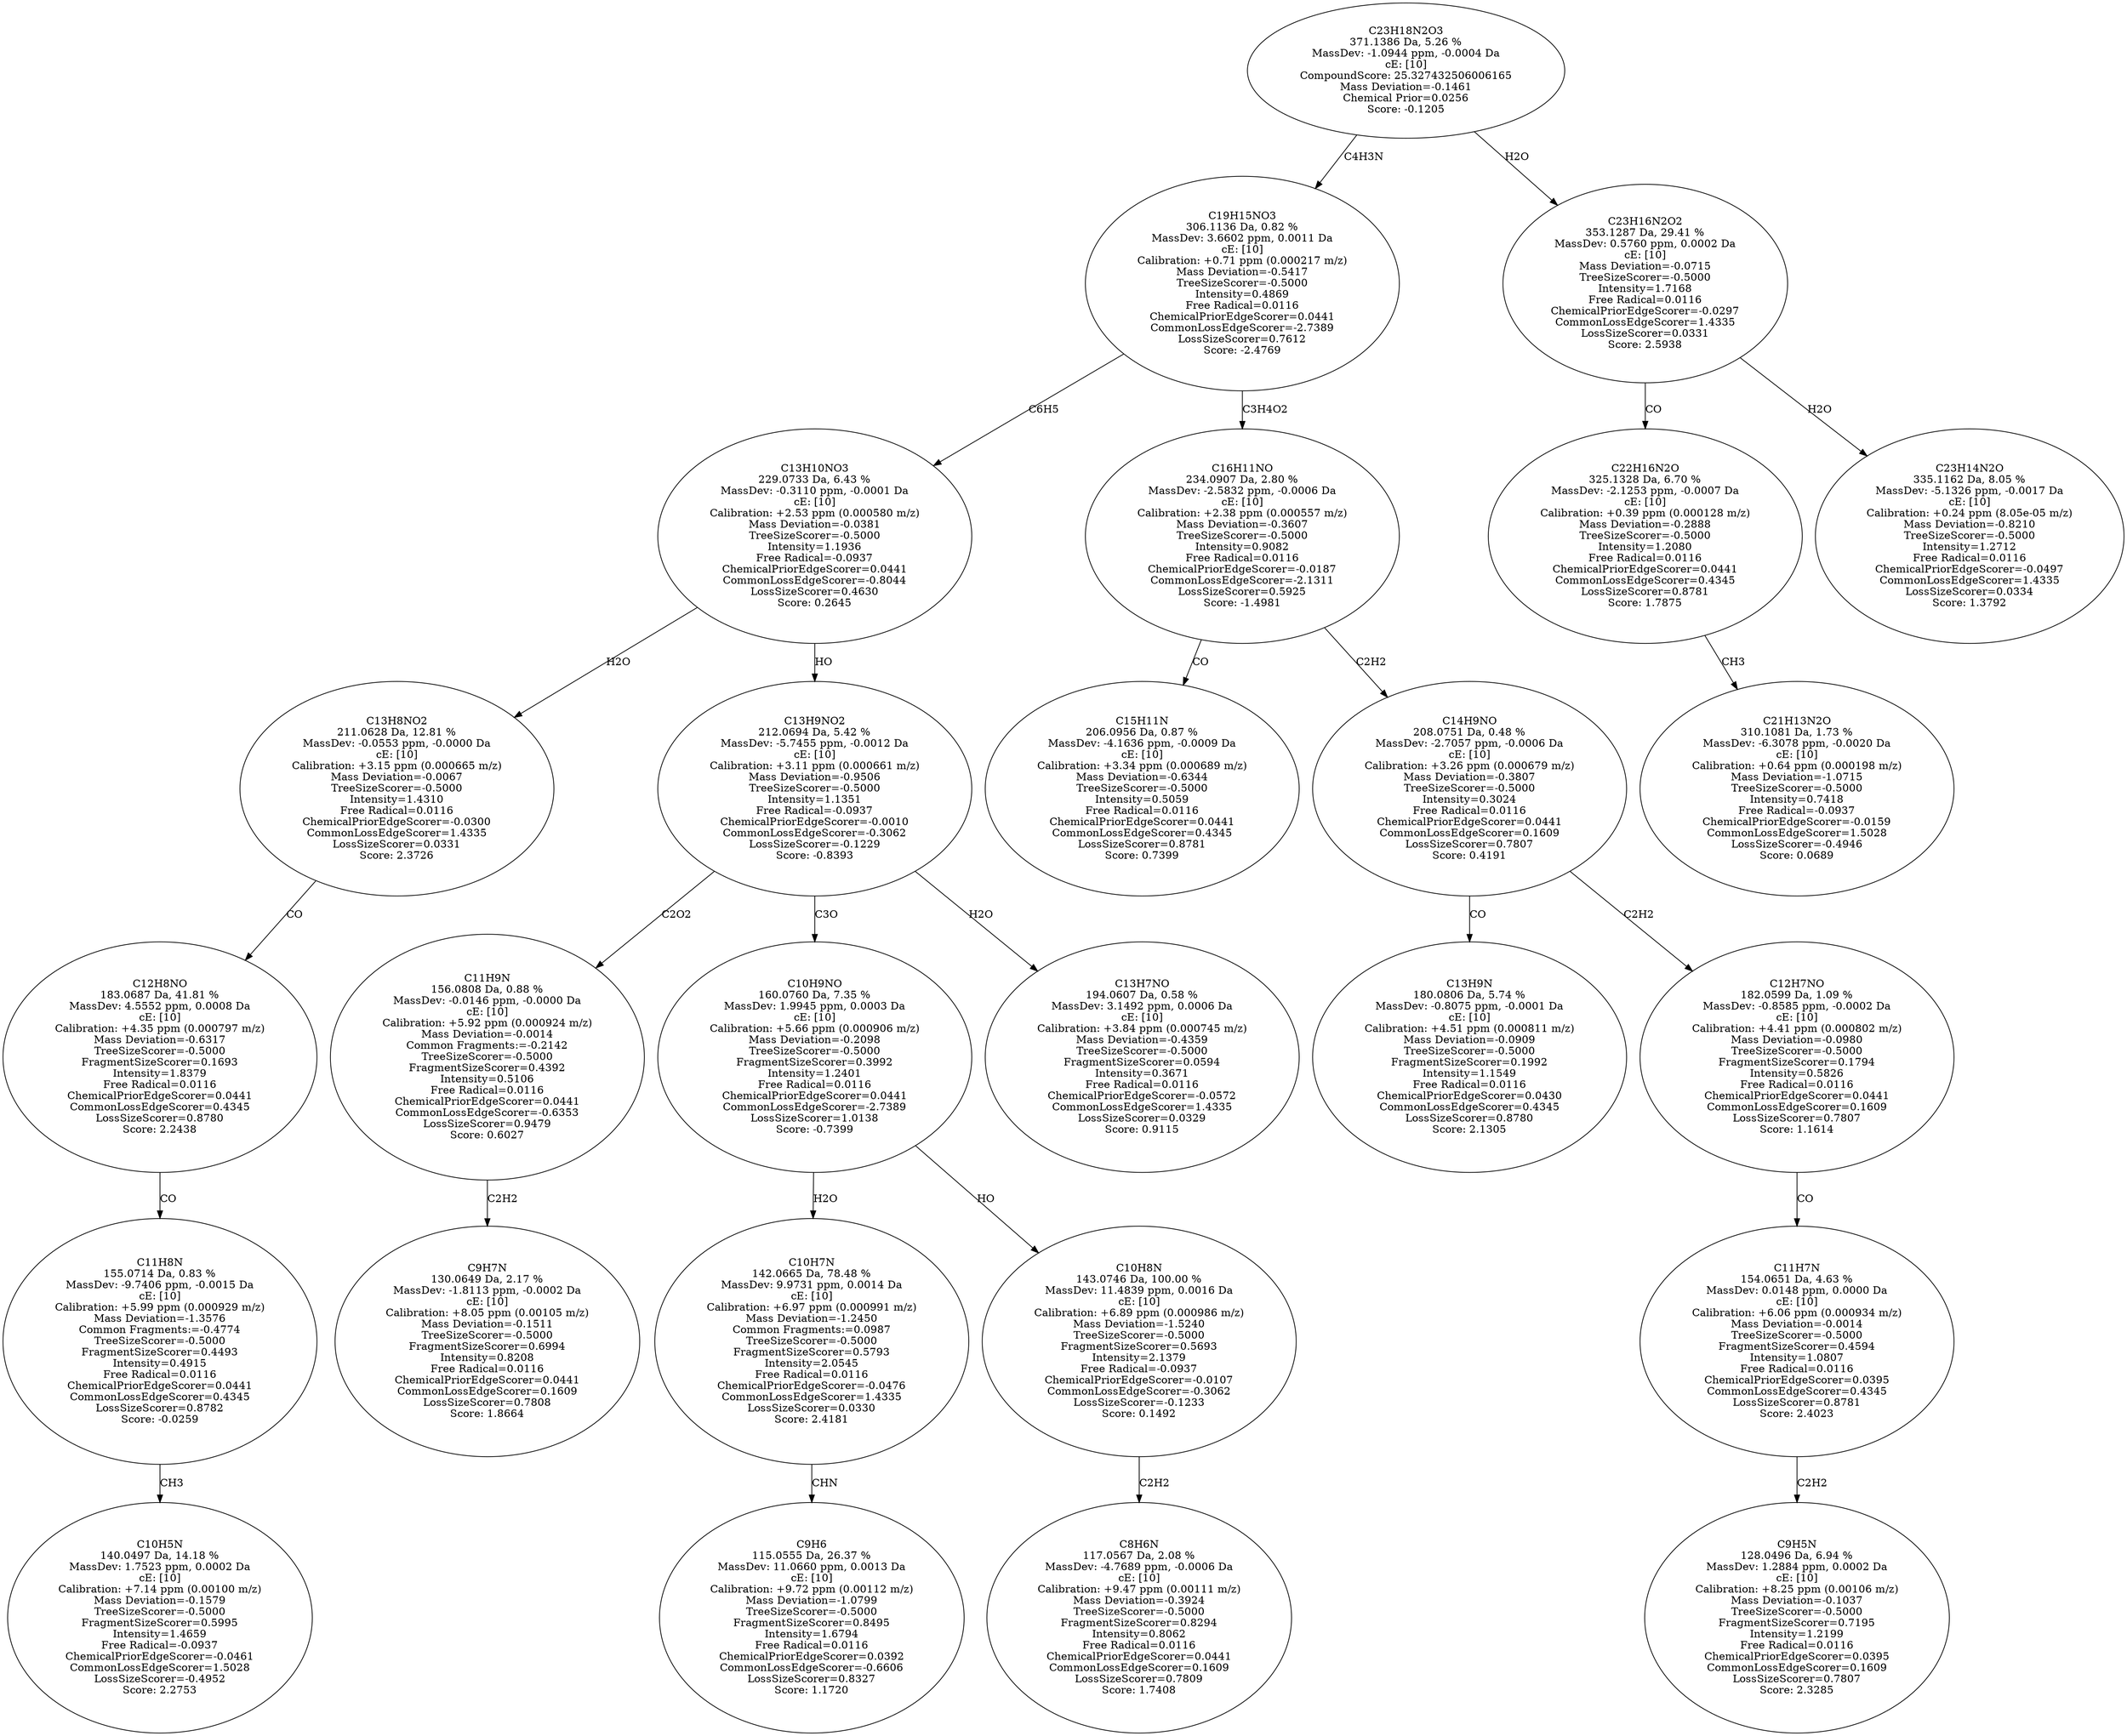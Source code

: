 strict digraph {
v1 [label="C10H5N\n140.0497 Da, 14.18 %\nMassDev: 1.7523 ppm, 0.0002 Da\ncE: [10]\nCalibration: +7.14 ppm (0.00100 m/z)\nMass Deviation=-0.1579\nTreeSizeScorer=-0.5000\nFragmentSizeScorer=0.5995\nIntensity=1.4659\nFree Radical=-0.0937\nChemicalPriorEdgeScorer=-0.0461\nCommonLossEdgeScorer=1.5028\nLossSizeScorer=-0.4952\nScore: 2.2753"];
v2 [label="C11H8N\n155.0714 Da, 0.83 %\nMassDev: -9.7406 ppm, -0.0015 Da\ncE: [10]\nCalibration: +5.99 ppm (0.000929 m/z)\nMass Deviation=-1.3576\nCommon Fragments:=-0.4774\nTreeSizeScorer=-0.5000\nFragmentSizeScorer=0.4493\nIntensity=0.4915\nFree Radical=0.0116\nChemicalPriorEdgeScorer=0.0441\nCommonLossEdgeScorer=0.4345\nLossSizeScorer=0.8782\nScore: -0.0259"];
v3 [label="C12H8NO\n183.0687 Da, 41.81 %\nMassDev: 4.5552 ppm, 0.0008 Da\ncE: [10]\nCalibration: +4.35 ppm (0.000797 m/z)\nMass Deviation=-0.6317\nTreeSizeScorer=-0.5000\nFragmentSizeScorer=0.1693\nIntensity=1.8379\nFree Radical=0.0116\nChemicalPriorEdgeScorer=0.0441\nCommonLossEdgeScorer=0.4345\nLossSizeScorer=0.8780\nScore: 2.2438"];
v4 [label="C13H8NO2\n211.0628 Da, 12.81 %\nMassDev: -0.0553 ppm, -0.0000 Da\ncE: [10]\nCalibration: +3.15 ppm (0.000665 m/z)\nMass Deviation=-0.0067\nTreeSizeScorer=-0.5000\nIntensity=1.4310\nFree Radical=0.0116\nChemicalPriorEdgeScorer=-0.0300\nCommonLossEdgeScorer=1.4335\nLossSizeScorer=0.0331\nScore: 2.3726"];
v5 [label="C9H7N\n130.0649 Da, 2.17 %\nMassDev: -1.8113 ppm, -0.0002 Da\ncE: [10]\nCalibration: +8.05 ppm (0.00105 m/z)\nMass Deviation=-0.1511\nTreeSizeScorer=-0.5000\nFragmentSizeScorer=0.6994\nIntensity=0.8208\nFree Radical=0.0116\nChemicalPriorEdgeScorer=0.0441\nCommonLossEdgeScorer=0.1609\nLossSizeScorer=0.7808\nScore: 1.8664"];
v6 [label="C11H9N\n156.0808 Da, 0.88 %\nMassDev: -0.0146 ppm, -0.0000 Da\ncE: [10]\nCalibration: +5.92 ppm (0.000924 m/z)\nMass Deviation=-0.0014\nCommon Fragments:=-0.2142\nTreeSizeScorer=-0.5000\nFragmentSizeScorer=0.4392\nIntensity=0.5106\nFree Radical=0.0116\nChemicalPriorEdgeScorer=0.0441\nCommonLossEdgeScorer=-0.6353\nLossSizeScorer=0.9479\nScore: 0.6027"];
v7 [label="C9H6\n115.0555 Da, 26.37 %\nMassDev: 11.0660 ppm, 0.0013 Da\ncE: [10]\nCalibration: +9.72 ppm (0.00112 m/z)\nMass Deviation=-1.0799\nTreeSizeScorer=-0.5000\nFragmentSizeScorer=0.8495\nIntensity=1.6794\nFree Radical=0.0116\nChemicalPriorEdgeScorer=0.0392\nCommonLossEdgeScorer=-0.6606\nLossSizeScorer=0.8327\nScore: 1.1720"];
v8 [label="C10H7N\n142.0665 Da, 78.48 %\nMassDev: 9.9731 ppm, 0.0014 Da\ncE: [10]\nCalibration: +6.97 ppm (0.000991 m/z)\nMass Deviation=-1.2450\nCommon Fragments:=0.0987\nTreeSizeScorer=-0.5000\nFragmentSizeScorer=0.5793\nIntensity=2.0545\nFree Radical=0.0116\nChemicalPriorEdgeScorer=-0.0476\nCommonLossEdgeScorer=1.4335\nLossSizeScorer=0.0330\nScore: 2.4181"];
v9 [label="C8H6N\n117.0567 Da, 2.08 %\nMassDev: -4.7689 ppm, -0.0006 Da\ncE: [10]\nCalibration: +9.47 ppm (0.00111 m/z)\nMass Deviation=-0.3924\nTreeSizeScorer=-0.5000\nFragmentSizeScorer=0.8294\nIntensity=0.8062\nFree Radical=0.0116\nChemicalPriorEdgeScorer=0.0441\nCommonLossEdgeScorer=0.1609\nLossSizeScorer=0.7809\nScore: 1.7408"];
v10 [label="C10H8N\n143.0746 Da, 100.00 %\nMassDev: 11.4839 ppm, 0.0016 Da\ncE: [10]\nCalibration: +6.89 ppm (0.000986 m/z)\nMass Deviation=-1.5240\nTreeSizeScorer=-0.5000\nFragmentSizeScorer=0.5693\nIntensity=2.1379\nFree Radical=-0.0937\nChemicalPriorEdgeScorer=-0.0107\nCommonLossEdgeScorer=-0.3062\nLossSizeScorer=-0.1233\nScore: 0.1492"];
v11 [label="C10H9NO\n160.0760 Da, 7.35 %\nMassDev: 1.9945 ppm, 0.0003 Da\ncE: [10]\nCalibration: +5.66 ppm (0.000906 m/z)\nMass Deviation=-0.2098\nTreeSizeScorer=-0.5000\nFragmentSizeScorer=0.3992\nIntensity=1.2401\nFree Radical=0.0116\nChemicalPriorEdgeScorer=0.0441\nCommonLossEdgeScorer=-2.7389\nLossSizeScorer=1.0138\nScore: -0.7399"];
v12 [label="C13H7NO\n194.0607 Da, 0.58 %\nMassDev: 3.1492 ppm, 0.0006 Da\ncE: [10]\nCalibration: +3.84 ppm (0.000745 m/z)\nMass Deviation=-0.4359\nTreeSizeScorer=-0.5000\nFragmentSizeScorer=0.0594\nIntensity=0.3671\nFree Radical=0.0116\nChemicalPriorEdgeScorer=-0.0572\nCommonLossEdgeScorer=1.4335\nLossSizeScorer=0.0329\nScore: 0.9115"];
v13 [label="C13H9NO2\n212.0694 Da, 5.42 %\nMassDev: -5.7455 ppm, -0.0012 Da\ncE: [10]\nCalibration: +3.11 ppm (0.000661 m/z)\nMass Deviation=-0.9506\nTreeSizeScorer=-0.5000\nIntensity=1.1351\nFree Radical=-0.0937\nChemicalPriorEdgeScorer=-0.0010\nCommonLossEdgeScorer=-0.3062\nLossSizeScorer=-0.1229\nScore: -0.8393"];
v14 [label="C13H10NO3\n229.0733 Da, 6.43 %\nMassDev: -0.3110 ppm, -0.0001 Da\ncE: [10]\nCalibration: +2.53 ppm (0.000580 m/z)\nMass Deviation=-0.0381\nTreeSizeScorer=-0.5000\nIntensity=1.1936\nFree Radical=-0.0937\nChemicalPriorEdgeScorer=0.0441\nCommonLossEdgeScorer=-0.8044\nLossSizeScorer=0.4630\nScore: 0.2645"];
v15 [label="C15H11N\n206.0956 Da, 0.87 %\nMassDev: -4.1636 ppm, -0.0009 Da\ncE: [10]\nCalibration: +3.34 ppm (0.000689 m/z)\nMass Deviation=-0.6344\nTreeSizeScorer=-0.5000\nIntensity=0.5059\nFree Radical=0.0116\nChemicalPriorEdgeScorer=0.0441\nCommonLossEdgeScorer=0.4345\nLossSizeScorer=0.8781\nScore: 0.7399"];
v16 [label="C13H9N\n180.0806 Da, 5.74 %\nMassDev: -0.8075 ppm, -0.0001 Da\ncE: [10]\nCalibration: +4.51 ppm (0.000811 m/z)\nMass Deviation=-0.0909\nTreeSizeScorer=-0.5000\nFragmentSizeScorer=0.1992\nIntensity=1.1549\nFree Radical=0.0116\nChemicalPriorEdgeScorer=0.0430\nCommonLossEdgeScorer=0.4345\nLossSizeScorer=0.8780\nScore: 2.1305"];
v17 [label="C9H5N\n128.0496 Da, 6.94 %\nMassDev: 1.2884 ppm, 0.0002 Da\ncE: [10]\nCalibration: +8.25 ppm (0.00106 m/z)\nMass Deviation=-0.1037\nTreeSizeScorer=-0.5000\nFragmentSizeScorer=0.7195\nIntensity=1.2199\nFree Radical=0.0116\nChemicalPriorEdgeScorer=0.0395\nCommonLossEdgeScorer=0.1609\nLossSizeScorer=0.7807\nScore: 2.3285"];
v18 [label="C11H7N\n154.0651 Da, 4.63 %\nMassDev: 0.0148 ppm, 0.0000 Da\ncE: [10]\nCalibration: +6.06 ppm (0.000934 m/z)\nMass Deviation=-0.0014\nTreeSizeScorer=-0.5000\nFragmentSizeScorer=0.4594\nIntensity=1.0807\nFree Radical=0.0116\nChemicalPriorEdgeScorer=0.0395\nCommonLossEdgeScorer=0.4345\nLossSizeScorer=0.8781\nScore: 2.4023"];
v19 [label="C12H7NO\n182.0599 Da, 1.09 %\nMassDev: -0.8585 ppm, -0.0002 Da\ncE: [10]\nCalibration: +4.41 ppm (0.000802 m/z)\nMass Deviation=-0.0980\nTreeSizeScorer=-0.5000\nFragmentSizeScorer=0.1794\nIntensity=0.5826\nFree Radical=0.0116\nChemicalPriorEdgeScorer=0.0441\nCommonLossEdgeScorer=0.1609\nLossSizeScorer=0.7807\nScore: 1.1614"];
v20 [label="C14H9NO\n208.0751 Da, 0.48 %\nMassDev: -2.7057 ppm, -0.0006 Da\ncE: [10]\nCalibration: +3.26 ppm (0.000679 m/z)\nMass Deviation=-0.3807\nTreeSizeScorer=-0.5000\nIntensity=0.3024\nFree Radical=0.0116\nChemicalPriorEdgeScorer=0.0441\nCommonLossEdgeScorer=0.1609\nLossSizeScorer=0.7807\nScore: 0.4191"];
v21 [label="C16H11NO\n234.0907 Da, 2.80 %\nMassDev: -2.5832 ppm, -0.0006 Da\ncE: [10]\nCalibration: +2.38 ppm (0.000557 m/z)\nMass Deviation=-0.3607\nTreeSizeScorer=-0.5000\nIntensity=0.9082\nFree Radical=0.0116\nChemicalPriorEdgeScorer=-0.0187\nCommonLossEdgeScorer=-2.1311\nLossSizeScorer=0.5925\nScore: -1.4981"];
v22 [label="C19H15NO3\n306.1136 Da, 0.82 %\nMassDev: 3.6602 ppm, 0.0011 Da\ncE: [10]\nCalibration: +0.71 ppm (0.000217 m/z)\nMass Deviation=-0.5417\nTreeSizeScorer=-0.5000\nIntensity=0.4869\nFree Radical=0.0116\nChemicalPriorEdgeScorer=0.0441\nCommonLossEdgeScorer=-2.7389\nLossSizeScorer=0.7612\nScore: -2.4769"];
v23 [label="C21H13N2O\n310.1081 Da, 1.73 %\nMassDev: -6.3078 ppm, -0.0020 Da\ncE: [10]\nCalibration: +0.64 ppm (0.000198 m/z)\nMass Deviation=-1.0715\nTreeSizeScorer=-0.5000\nIntensity=0.7418\nFree Radical=-0.0937\nChemicalPriorEdgeScorer=-0.0159\nCommonLossEdgeScorer=1.5028\nLossSizeScorer=-0.4946\nScore: 0.0689"];
v24 [label="C22H16N2O\n325.1328 Da, 6.70 %\nMassDev: -2.1253 ppm, -0.0007 Da\ncE: [10]\nCalibration: +0.39 ppm (0.000128 m/z)\nMass Deviation=-0.2888\nTreeSizeScorer=-0.5000\nIntensity=1.2080\nFree Radical=0.0116\nChemicalPriorEdgeScorer=0.0441\nCommonLossEdgeScorer=0.4345\nLossSizeScorer=0.8781\nScore: 1.7875"];
v25 [label="C23H14N2O\n335.1162 Da, 8.05 %\nMassDev: -5.1326 ppm, -0.0017 Da\ncE: [10]\nCalibration: +0.24 ppm (8.05e-05 m/z)\nMass Deviation=-0.8210\nTreeSizeScorer=-0.5000\nIntensity=1.2712\nFree Radical=0.0116\nChemicalPriorEdgeScorer=-0.0497\nCommonLossEdgeScorer=1.4335\nLossSizeScorer=0.0334\nScore: 1.3792"];
v26 [label="C23H16N2O2\n353.1287 Da, 29.41 %\nMassDev: 0.5760 ppm, 0.0002 Da\ncE: [10]\nMass Deviation=-0.0715\nTreeSizeScorer=-0.5000\nIntensity=1.7168\nFree Radical=0.0116\nChemicalPriorEdgeScorer=-0.0297\nCommonLossEdgeScorer=1.4335\nLossSizeScorer=0.0331\nScore: 2.5938"];
v27 [label="C23H18N2O3\n371.1386 Da, 5.26 %\nMassDev: -1.0944 ppm, -0.0004 Da\ncE: [10]\nCompoundScore: 25.327432506006165\nMass Deviation=-0.1461\nChemical Prior=0.0256\nScore: -0.1205"];
v2 -> v1 [label="CH3"];
v3 -> v2 [label="CO"];
v4 -> v3 [label="CO"];
v14 -> v4 [label="H2O"];
v6 -> v5 [label="C2H2"];
v13 -> v6 [label="C2O2"];
v8 -> v7 [label="CHN"];
v11 -> v8 [label="H2O"];
v10 -> v9 [label="C2H2"];
v11 -> v10 [label="HO"];
v13 -> v11 [label="C3O"];
v13 -> v12 [label="H2O"];
v14 -> v13 [label="HO"];
v22 -> v14 [label="C6H5"];
v21 -> v15 [label="CO"];
v20 -> v16 [label="CO"];
v18 -> v17 [label="C2H2"];
v19 -> v18 [label="CO"];
v20 -> v19 [label="C2H2"];
v21 -> v20 [label="C2H2"];
v22 -> v21 [label="C3H4O2"];
v27 -> v22 [label="C4H3N"];
v24 -> v23 [label="CH3"];
v26 -> v24 [label="CO"];
v26 -> v25 [label="H2O"];
v27 -> v26 [label="H2O"];
}